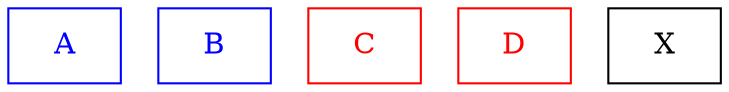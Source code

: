 digraph A {

//
// Specify an attribute outside of any subgraph.
// It affects all nodes in the intere graph
   node [shape=box]

   {
   //
   // Specifiy a couple of attributes that
   // affect only the nodes within the
   // current subgraph:
   //
      node [color=blue fontcolor=blue]
      A
      B
   }
   {
   //
   // Again, a couple of attributes for
   // one subgraph only:
   //
      node [color=red  fontcolor=red ]
      C
      D
   }

//
// The following node has only the
// shape attribute overridden:
//
   X
}
